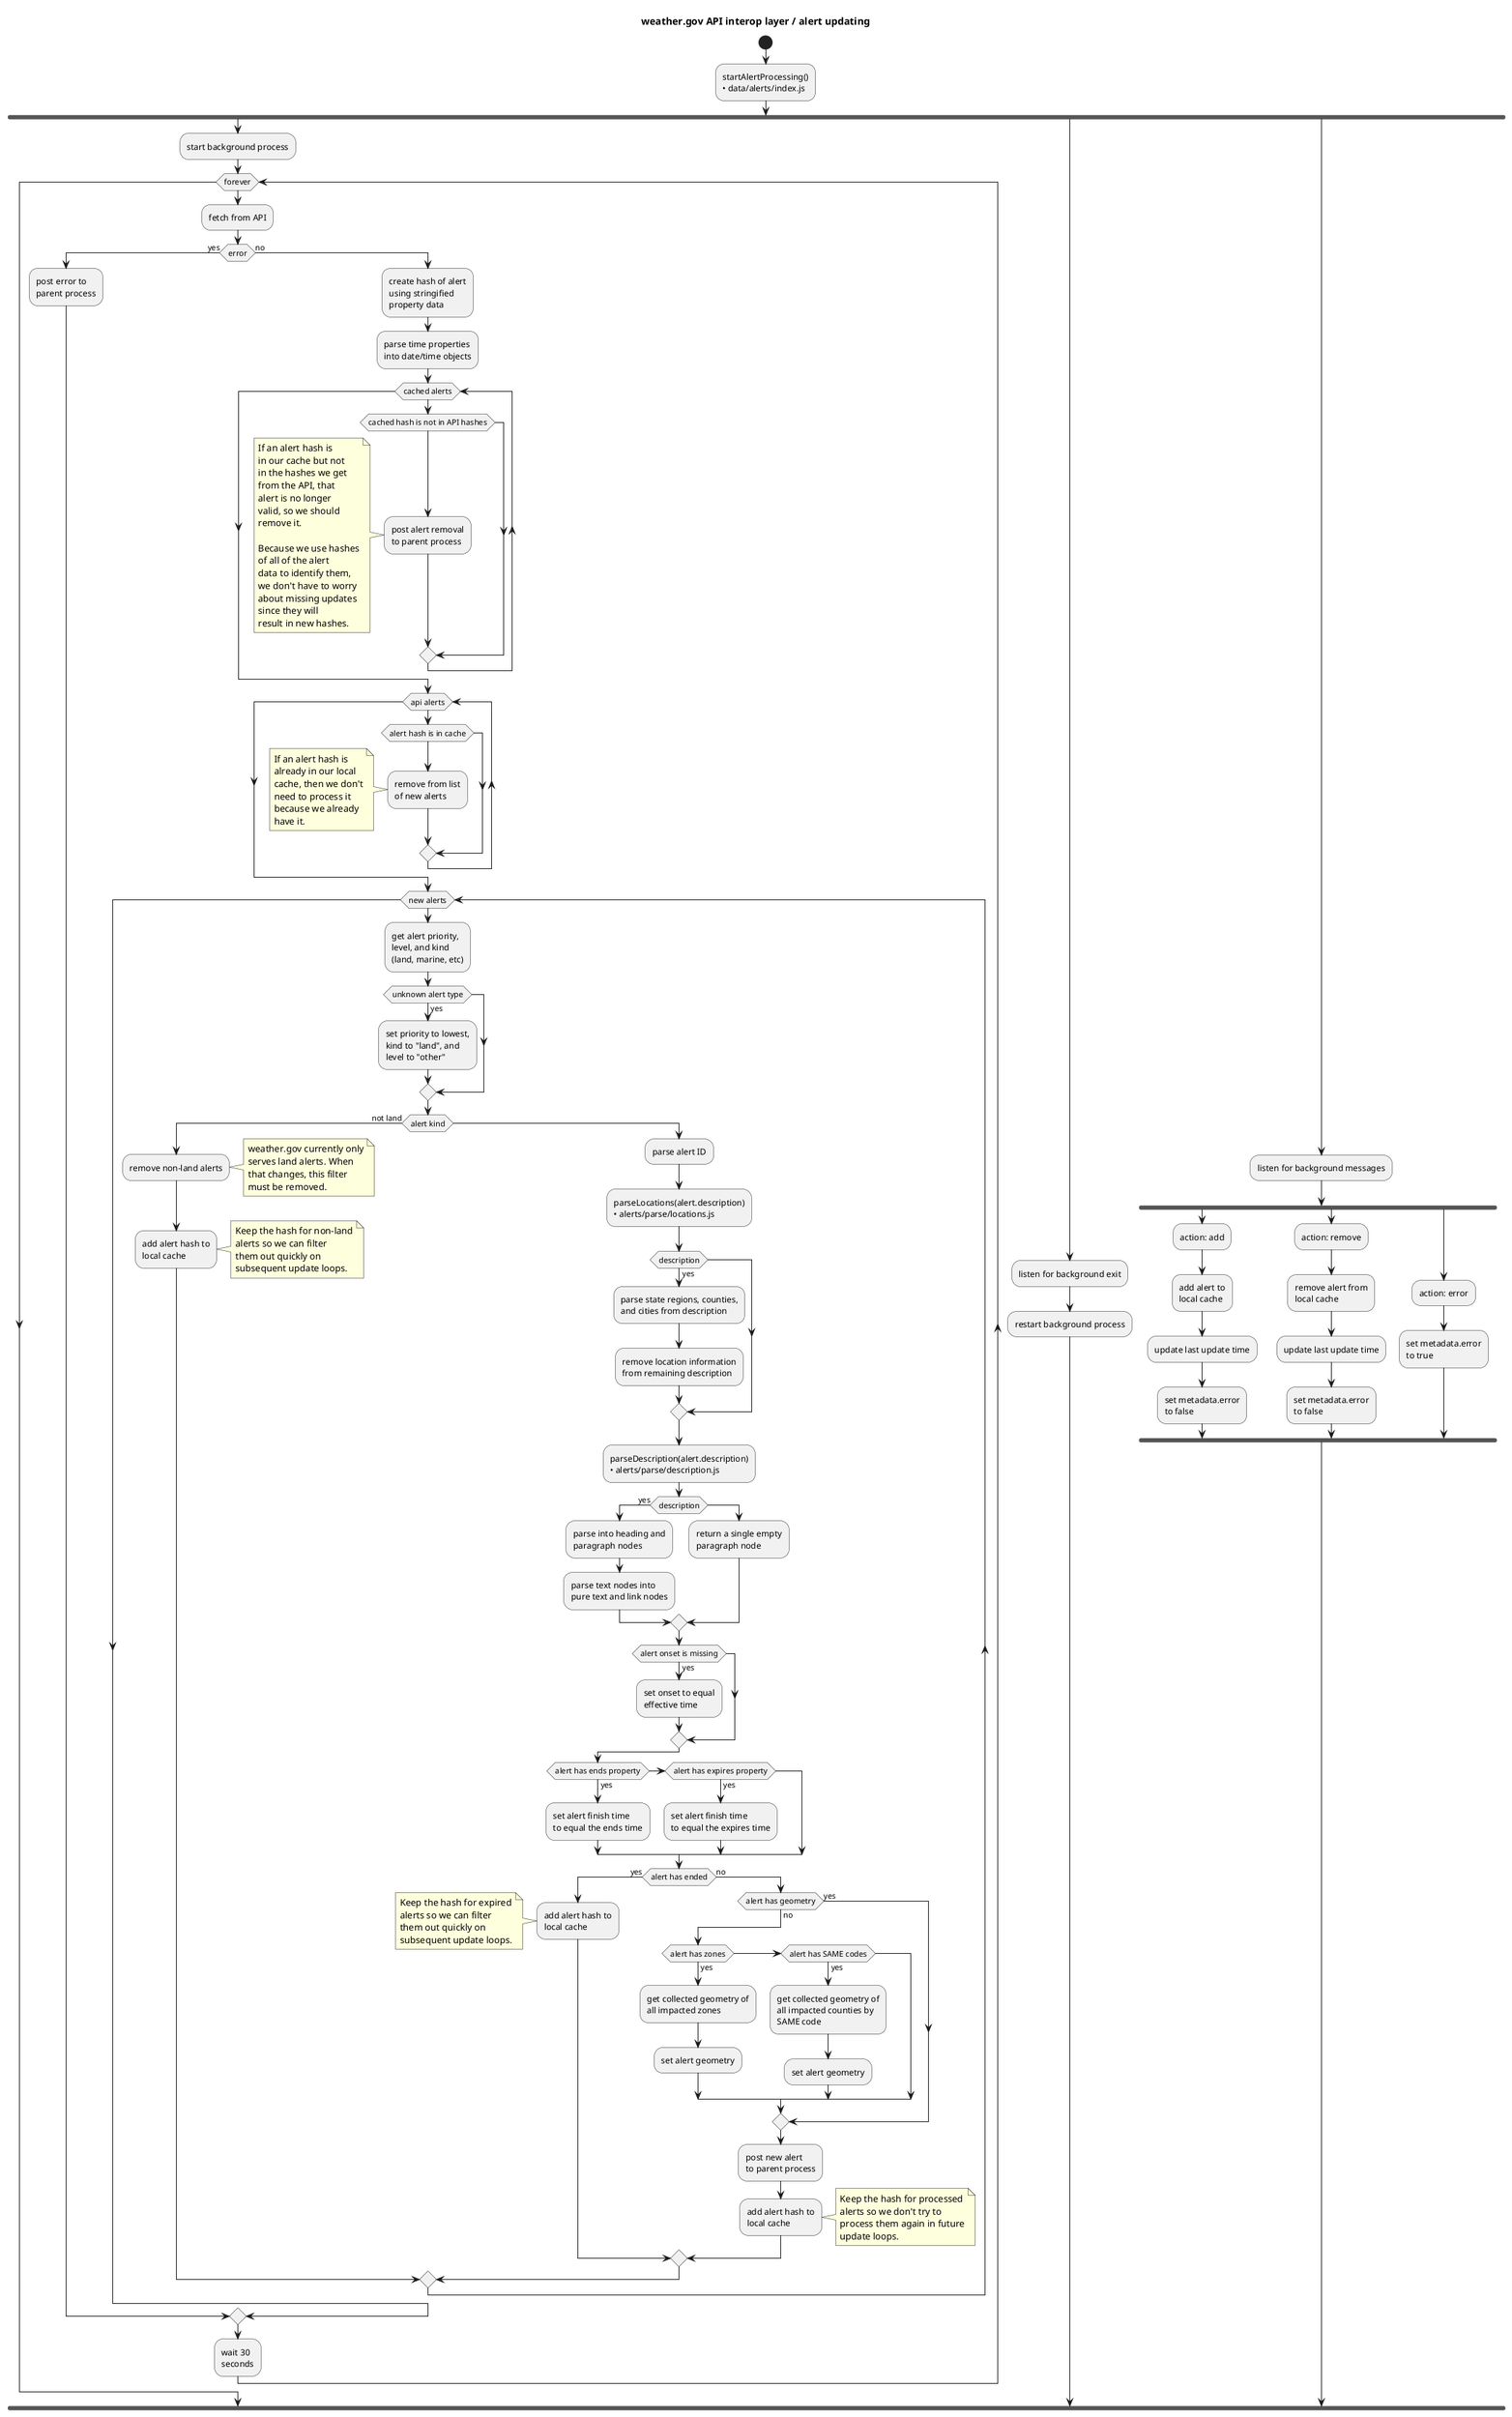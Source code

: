 @startuml weather.gov API interop layer / alerts updating
title weather.gov API interop layer / alert updating

start

:startAlertProcessing()
• data/alerts/index.js;

fork
  :start background process;
  while(forever)
    :fetch from API;

    if(error) then (yes)
      :post error to
      parent process;
    else (no)
      :create hash of alert
      using stringified
      property data;

      :parse time properties
      into date/time objects;

      while(cached alerts)
        if(cached hash is not in API hashes) then
          :post alert removal
          to parent process;
          note left
            If an alert hash is
            in our cache but not
            in the hashes we get
            from the API, that
            alert is no longer
            valid, so we should
            remove it.

            Because we use hashes
            of all of the alert
            data to identify them,
            we don't have to worry
            about missing updates
            since they will
            result in new hashes.
          end note
        endif
      endwhile

      while(api alerts)
        if(alert hash is in cache) then
          :remove from list
          of new alerts;
          note left
            If an alert hash is
            already in our local
            cache, then we don't
            need to process it
            because we already
            have it.
          end note
        endif
      endwhile

      while(new alerts)
        :get alert priority,
        level, and kind
        (land, marine, etc);

        if(unknown alert type) then (yes)
          :set priority to lowest,
          kind to "land", and
          level to "other";
        endif

        if(alert kind) then(not land)
          :remove non-land alerts;
          note right
            weather.gov currently only
            serves land alerts. When
            that changes, this filter
            must be removed.
          end note
          :add alert hash to
          local cache;
          note right
            Keep the hash for non-land
            alerts so we can filter
            them out quickly on
            subsequent update loops.
          end note

        else
          :parse alert ID;

          :parseLocations(alert.description)
          • alerts/parse/locations.js;

          if(description) then (yes)
            :parse state regions, counties,
            and cities from description;

            :remove location information
            from remaining description;
          endif

          :parseDescription(alert.description)
          • alerts/parse/description.js;

          if(description) then (yes)
            :parse into heading and
            paragraph nodes;

            :parse text nodes into
            pure text and link nodes;
          else
            :return a single empty
            paragraph node;
          endif

          if(alert onset is missing) then (yes)
            :set onset to equal
            effective time;
          endif

          if(alert has ends property) then (yes)
            :set alert finish time
            to equal the ends time;
          else if(alert has expires property) then (yes)
            :set alert finish time
            to equal the expires time;
          endif

          if(alert has ended) then(yes)
            :add alert hash to
            local cache;
            note left
              Keep the hash for expired
              alerts so we can filter
              them out quickly on
              subsequent update loops.
            end note
          else (no)
            if(alert has geometry) then (yes)
            else (no)
              if(alert has zones) then (yes)
                :get collected geometry of
                all impacted zones;

                :set alert geometry;
              else if(alert has SAME codes) then (yes)
                :get collected geometry of
                all impacted counties by
                SAME code;

                :set alert geometry;
              endif
            endif

            :post new alert
            to parent process;

            :add alert hash to
            local cache;
            note right
              Keep the hash for processed
              alerts so we don't try to
              process them again in future
              update loops.
            end note
          endif
        endif
      endwhile
    endif

    :wait 30
    seconds;
  endwhile

fork again
  :listen for background exit;
  :restart background process;
fork again
  :listen for background messages;
  fork
    :action: add;
    :add alert to
    local cache;
    :update last update time;
    :set metadata.error
    to false;
  fork again
    :action: remove;
    :remove alert from
    local cache;
    :update last update time;
    :set metadata.error
    to false;
  fork again
    :action: error;
    :set metadata.error
    to true;
  end fork
end fork
